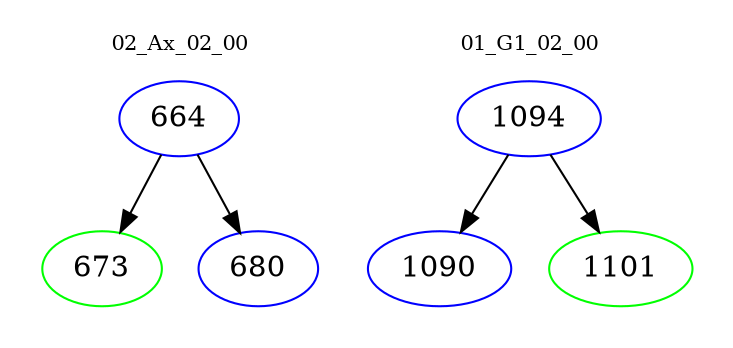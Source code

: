 digraph{
subgraph cluster_0 {
color = white
label = "02_Ax_02_00";
fontsize=10;
T0_664 [label="664", color="blue"]
T0_664 -> T0_673 [color="black"]
T0_673 [label="673", color="green"]
T0_664 -> T0_680 [color="black"]
T0_680 [label="680", color="blue"]
}
subgraph cluster_1 {
color = white
label = "01_G1_02_00";
fontsize=10;
T1_1094 [label="1094", color="blue"]
T1_1094 -> T1_1090 [color="black"]
T1_1090 [label="1090", color="blue"]
T1_1094 -> T1_1101 [color="black"]
T1_1101 [label="1101", color="green"]
}
}
